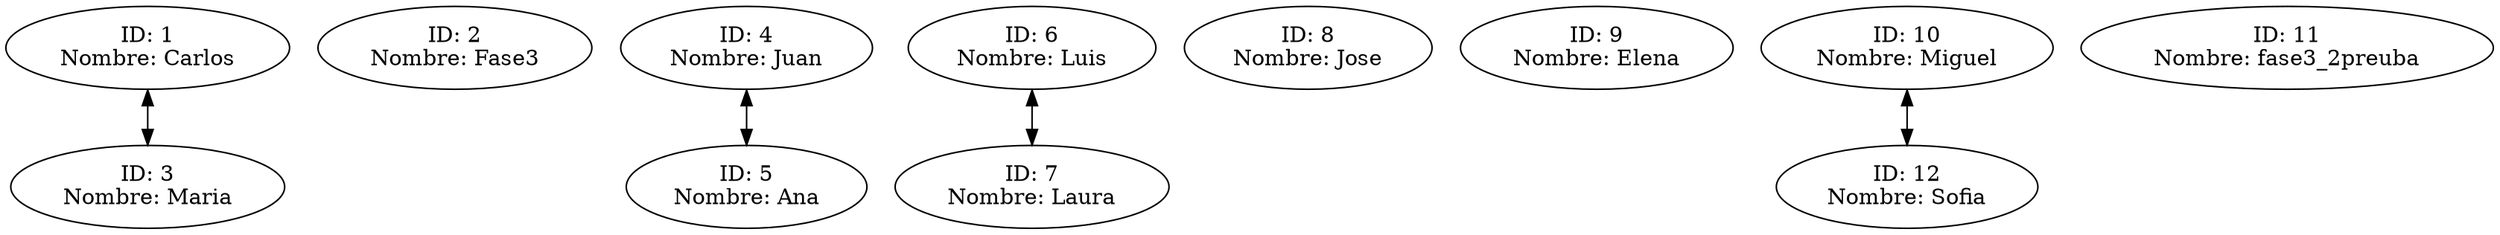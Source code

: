 digraph G {
Nodo1 [label = "ID: 1\nNombre: Carlos"];
Nodo1->Nodo3[dir = both];
Nodo2 [label = "ID: 2\nNombre: Fase3"];
Nodo3 [label = "ID: 3\nNombre: Maria"];
Nodo4 [label = "ID: 4\nNombre: Juan"];
Nodo4->Nodo5[dir = both];
Nodo5 [label = "ID: 5\nNombre: Ana"];
Nodo6 [label = "ID: 6\nNombre: Luis"];
Nodo6->Nodo7[dir = both];
Nodo7 [label = "ID: 7\nNombre: Laura"];
Nodo8 [label = "ID: 8\nNombre: Jose"];
Nodo9 [label = "ID: 9\nNombre: Elena"];
Nodo10 [label = "ID: 10\nNombre: Miguel"];
Nodo10->Nodo12[dir = both];
Nodo11 [label = "ID: 11\nNombre: fase3_2preuba"];
Nodo12 [label = "ID: 12\nNombre: Sofia"];
}
